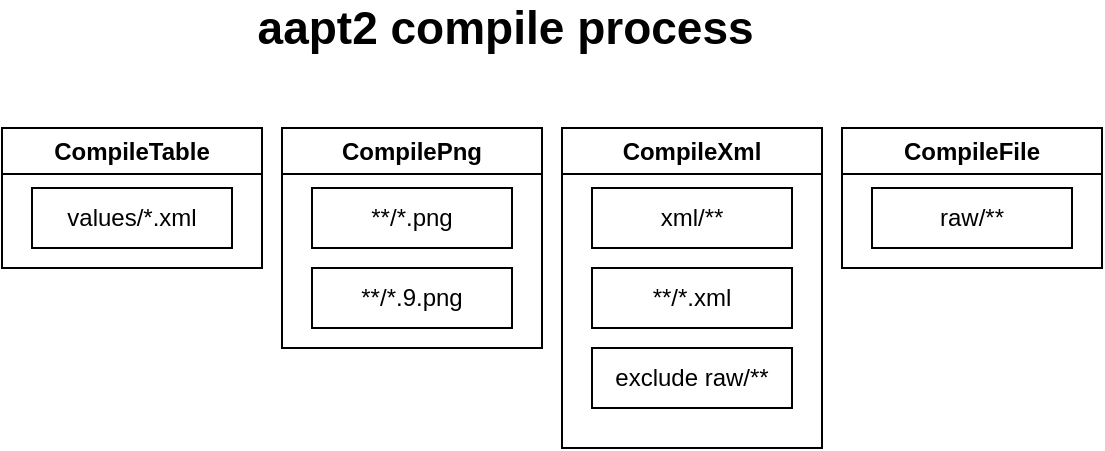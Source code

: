 <mxfile version="21.1.7" type="github">
  <diagram name="第 1 页" id="Dyvt2ynWHpgRhFUucZ-G">
    <mxGraphModel dx="1434" dy="641" grid="1" gridSize="10" guides="1" tooltips="1" connect="1" arrows="1" fold="1" page="1" pageScale="1" pageWidth="827" pageHeight="1169" math="0" shadow="0">
      <root>
        <mxCell id="0" />
        <mxCell id="1" parent="0" />
        <mxCell id="skxfKjlBGfwdxiB5EmVd-1" value="aapt2 compile process&amp;nbsp;" style="text;html=1;strokeColor=none;fillColor=none;align=center;verticalAlign=middle;whiteSpace=wrap;rounded=0;fontStyle=1;fontSize=23;" vertex="1" parent="1">
          <mxGeometry x="210" y="30" width="290" height="20" as="geometry" />
        </mxCell>
        <mxCell id="skxfKjlBGfwdxiB5EmVd-5" value="CompileTable" style="swimlane;whiteSpace=wrap;html=1;" vertex="1" parent="1">
          <mxGeometry x="100" y="90" width="130" height="70" as="geometry" />
        </mxCell>
        <mxCell id="skxfKjlBGfwdxiB5EmVd-2" value="values/*.xml" style="rounded=0;whiteSpace=wrap;html=1;" vertex="1" parent="skxfKjlBGfwdxiB5EmVd-5">
          <mxGeometry x="15" y="30" width="100" height="30" as="geometry" />
        </mxCell>
        <mxCell id="skxfKjlBGfwdxiB5EmVd-7" value="CompileXml" style="swimlane;whiteSpace=wrap;html=1;" vertex="1" parent="1">
          <mxGeometry x="380" y="90" width="130" height="160" as="geometry" />
        </mxCell>
        <mxCell id="skxfKjlBGfwdxiB5EmVd-8" value="xml/**" style="rounded=0;whiteSpace=wrap;html=1;" vertex="1" parent="skxfKjlBGfwdxiB5EmVd-7">
          <mxGeometry x="15" y="30" width="100" height="30" as="geometry" />
        </mxCell>
        <mxCell id="skxfKjlBGfwdxiB5EmVd-9" value="**/*.xml" style="rounded=0;whiteSpace=wrap;html=1;" vertex="1" parent="skxfKjlBGfwdxiB5EmVd-7">
          <mxGeometry x="15" y="70" width="100" height="30" as="geometry" />
        </mxCell>
        <mxCell id="skxfKjlBGfwdxiB5EmVd-10" value="exclude raw/**" style="rounded=0;whiteSpace=wrap;html=1;" vertex="1" parent="skxfKjlBGfwdxiB5EmVd-7">
          <mxGeometry x="15" y="110" width="100" height="30" as="geometry" />
        </mxCell>
        <mxCell id="skxfKjlBGfwdxiB5EmVd-11" value="CompilePng" style="swimlane;whiteSpace=wrap;html=1;" vertex="1" parent="1">
          <mxGeometry x="240" y="90" width="130" height="110" as="geometry" />
        </mxCell>
        <mxCell id="skxfKjlBGfwdxiB5EmVd-12" value="**/*.png" style="rounded=0;whiteSpace=wrap;html=1;" vertex="1" parent="skxfKjlBGfwdxiB5EmVd-11">
          <mxGeometry x="15" y="30" width="100" height="30" as="geometry" />
        </mxCell>
        <mxCell id="skxfKjlBGfwdxiB5EmVd-13" value="**/*.9.png" style="rounded=0;whiteSpace=wrap;html=1;" vertex="1" parent="skxfKjlBGfwdxiB5EmVd-11">
          <mxGeometry x="15" y="70" width="100" height="30" as="geometry" />
        </mxCell>
        <mxCell id="skxfKjlBGfwdxiB5EmVd-15" value="CompileFile" style="swimlane;whiteSpace=wrap;html=1;" vertex="1" parent="1">
          <mxGeometry x="520" y="90" width="130" height="70" as="geometry" />
        </mxCell>
        <mxCell id="skxfKjlBGfwdxiB5EmVd-16" value="raw/**" style="rounded=0;whiteSpace=wrap;html=1;" vertex="1" parent="skxfKjlBGfwdxiB5EmVd-15">
          <mxGeometry x="15" y="30" width="100" height="30" as="geometry" />
        </mxCell>
      </root>
    </mxGraphModel>
  </diagram>
</mxfile>
